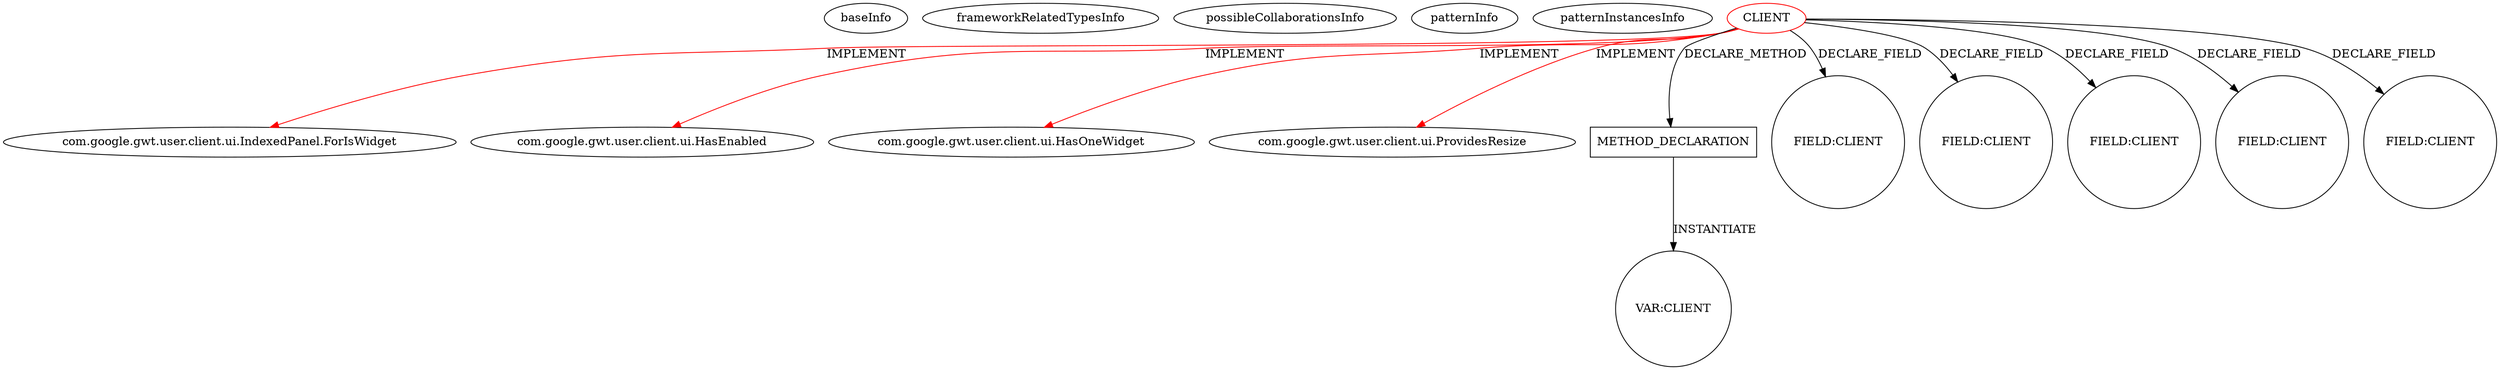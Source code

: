 digraph {
baseInfo[graphId=784,category="pattern",isAnonymous=false,possibleRelation=false]
frameworkRelatedTypesInfo[0="com.google.gwt.user.client.ui.ProvidesResize",1="com.google.gwt.user.client.ui.HasEnabled",2="com.google.gwt.user.client.ui.HasOneWidget",3="com.google.gwt.user.client.ui.IndexedPanel.ForIsWidget"]
possibleCollaborationsInfo[]
patternInfo[frequency=2.0,patternRootClient=0]
patternInstancesInfo[0="kospiotr-gwt-layout-designer~/kospiotr-gwt-layout-designer/gwt-layout-designer-master/src/main/java/pl/pkosmowski/gxtshowcase/client/MainPanel.java~MainPanel~3417",1="rdomingonl-layoutTest~/rdomingonl-layoutTest/layoutTest-master/src/main/java/nl/tc/rd/exp/layouttest/client/mvp/view/WidgetDesignerView.java~WidgetDesignerView~4344"]
5[label="com.google.gwt.user.client.ui.IndexedPanel.ForIsWidget",vertexType="FRAMEWORK_INTERFACE_TYPE",isFrameworkType=false]
0[label="CLIENT",vertexType="ROOT_CLIENT_CLASS_DECLARATION",isFrameworkType=false,color=red]
3[label="com.google.gwt.user.client.ui.HasEnabled",vertexType="FRAMEWORK_INTERFACE_TYPE",isFrameworkType=false]
8[label="com.google.gwt.user.client.ui.HasOneWidget",vertexType="FRAMEWORK_INTERFACE_TYPE",isFrameworkType=false]
7[label="com.google.gwt.user.client.ui.ProvidesResize",vertexType="FRAMEWORK_INTERFACE_TYPE",isFrameworkType=false]
55[label="METHOD_DECLARATION",vertexType="CLIENT_METHOD_DECLARATION",isFrameworkType=false,shape=box]
64[label="VAR:CLIENT",vertexType="VARIABLE_EXPRESION",isFrameworkType=false,shape=circle]
9[label="FIELD:CLIENT",vertexType="FIELD_DECLARATION",isFrameworkType=false,shape=circle]
19[label="FIELD:CLIENT",vertexType="FIELD_DECLARATION",isFrameworkType=false,shape=circle]
34[label="FIELD:CLIENT",vertexType="FIELD_DECLARATION",isFrameworkType=false,shape=circle]
28[label="FIELD:CLIENT",vertexType="FIELD_DECLARATION",isFrameworkType=false,shape=circle]
36[label="FIELD:CLIENT",vertexType="FIELD_DECLARATION",isFrameworkType=false,shape=circle]
0->7[label="IMPLEMENT",color=red]
0->3[label="IMPLEMENT",color=red]
0->34[label="DECLARE_FIELD"]
0->8[label="IMPLEMENT",color=red]
0->19[label="DECLARE_FIELD"]
0->28[label="DECLARE_FIELD"]
0->36[label="DECLARE_FIELD"]
0->5[label="IMPLEMENT",color=red]
0->55[label="DECLARE_METHOD"]
0->9[label="DECLARE_FIELD"]
55->64[label="INSTANTIATE"]
}
